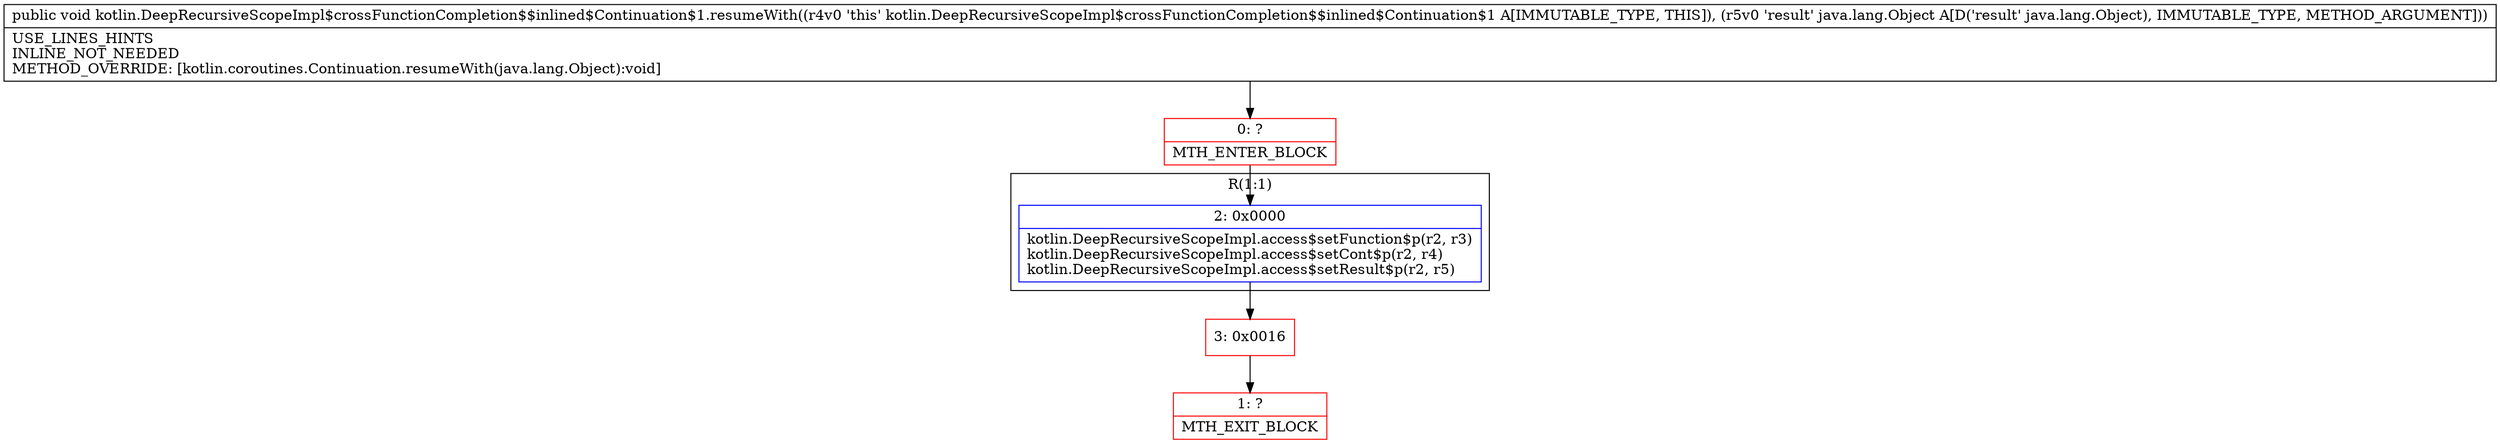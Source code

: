 digraph "CFG forkotlin.DeepRecursiveScopeImpl$crossFunctionCompletion$$inlined$Continuation$1.resumeWith(Ljava\/lang\/Object;)V" {
subgraph cluster_Region_942197333 {
label = "R(1:1)";
node [shape=record,color=blue];
Node_2 [shape=record,label="{2\:\ 0x0000|kotlin.DeepRecursiveScopeImpl.access$setFunction$p(r2, r3)\lkotlin.DeepRecursiveScopeImpl.access$setCont$p(r2, r4)\lkotlin.DeepRecursiveScopeImpl.access$setResult$p(r2, r5)\l}"];
}
Node_0 [shape=record,color=red,label="{0\:\ ?|MTH_ENTER_BLOCK\l}"];
Node_3 [shape=record,color=red,label="{3\:\ 0x0016}"];
Node_1 [shape=record,color=red,label="{1\:\ ?|MTH_EXIT_BLOCK\l}"];
MethodNode[shape=record,label="{public void kotlin.DeepRecursiveScopeImpl$crossFunctionCompletion$$inlined$Continuation$1.resumeWith((r4v0 'this' kotlin.DeepRecursiveScopeImpl$crossFunctionCompletion$$inlined$Continuation$1 A[IMMUTABLE_TYPE, THIS]), (r5v0 'result' java.lang.Object A[D('result' java.lang.Object), IMMUTABLE_TYPE, METHOD_ARGUMENT]))  | USE_LINES_HINTS\lINLINE_NOT_NEEDED\lMETHOD_OVERRIDE: [kotlin.coroutines.Continuation.resumeWith(java.lang.Object):void]\l}"];
MethodNode -> Node_0;Node_2 -> Node_3;
Node_0 -> Node_2;
Node_3 -> Node_1;
}

